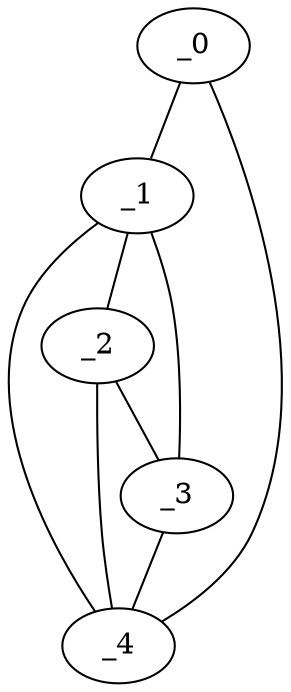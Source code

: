 graph "obj74__285.gxl" {
	_0	 [x=31,
		y=50];
	_1	 [x=54,
		y=24];
	_0 -- _1	 [valence=1];
	_4	 [x=81,
		y=25];
	_0 -- _4	 [valence=1];
	_2	 [x=79,
		y=20];
	_1 -- _2	 [valence=2];
	_3	 [x=80,
		y=15];
	_1 -- _3	 [valence=1];
	_1 -- _4	 [valence=2];
	_2 -- _3	 [valence=1];
	_2 -- _4	 [valence=2];
	_3 -- _4	 [valence=1];
}

